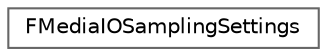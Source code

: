 digraph "Graphical Class Hierarchy"
{
 // INTERACTIVE_SVG=YES
 // LATEX_PDF_SIZE
  bgcolor="transparent";
  edge [fontname=Helvetica,fontsize=10,labelfontname=Helvetica,labelfontsize=10];
  node [fontname=Helvetica,fontsize=10,shape=box,height=0.2,width=0.4];
  rankdir="LR";
  Node0 [id="Node000000",label="FMediaIOSamplingSettings",height=0.2,width=0.4,color="grey40", fillcolor="white", style="filled",URL="$dc/d17/structFMediaIOSamplingSettings.html",tooltip=" "];
}

